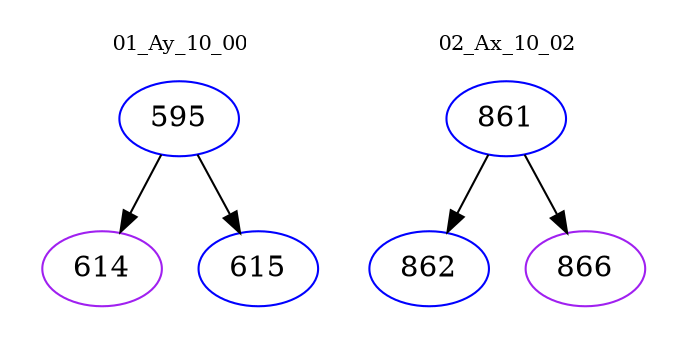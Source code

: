 digraph{
subgraph cluster_0 {
color = white
label = "01_Ay_10_00";
fontsize=10;
T0_595 [label="595", color="blue"]
T0_595 -> T0_614 [color="black"]
T0_614 [label="614", color="purple"]
T0_595 -> T0_615 [color="black"]
T0_615 [label="615", color="blue"]
}
subgraph cluster_1 {
color = white
label = "02_Ax_10_02";
fontsize=10;
T1_861 [label="861", color="blue"]
T1_861 -> T1_862 [color="black"]
T1_862 [label="862", color="blue"]
T1_861 -> T1_866 [color="black"]
T1_866 [label="866", color="purple"]
}
}
